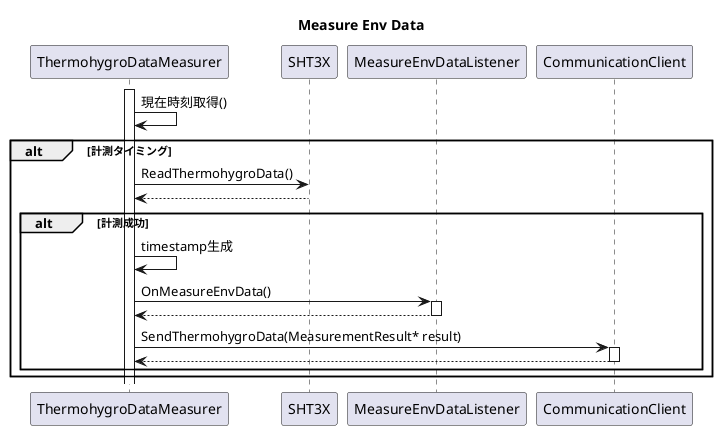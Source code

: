 @startuml Measure Env Data
title Measure Env Data

participant ThermohygroDataMeasurer
participant SHT3X
participant MeasureEnvDataListener
participant CommunicationClient

activate ThermohygroDataMeasurer
ThermohygroDataMeasurer -> ThermohygroDataMeasurer: 現在時刻取得()
alt 計測タイミング
    ThermohygroDataMeasurer -> SHT3X: ReadThermohygroData()
    return
    alt 計測成功
        
        ThermohygroDataMeasurer -> ThermohygroDataMeasurer: timestamp生成
        ThermohygroDataMeasurer -> MeasureEnvDataListener: OnMeasureEnvData()
        activate MeasureEnvDataListener
        return
        ThermohygroDataMeasurer -> CommunicationClient: SendThermohygroData(MeasurementResult* result)
        activate CommunicationClient
        return
    end
end

@enduml